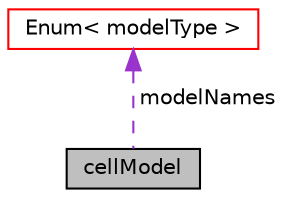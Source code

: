 digraph "cellModel"
{
  bgcolor="transparent";
  edge [fontname="Helvetica",fontsize="10",labelfontname="Helvetica",labelfontsize="10"];
  node [fontname="Helvetica",fontsize="10",shape=record];
  Node1 [label="cellModel",height=0.2,width=0.4,color="black", fillcolor="grey75", style="filled" fontcolor="black"];
  Node2 -> Node1 [dir="back",color="darkorchid3",fontsize="10",style="dashed",label=" modelNames" ,fontname="Helvetica"];
  Node2 [label="Enum\< modelType \>",height=0.2,width=0.4,color="red",URL="$classFoam_1_1Enum.html"];
}
